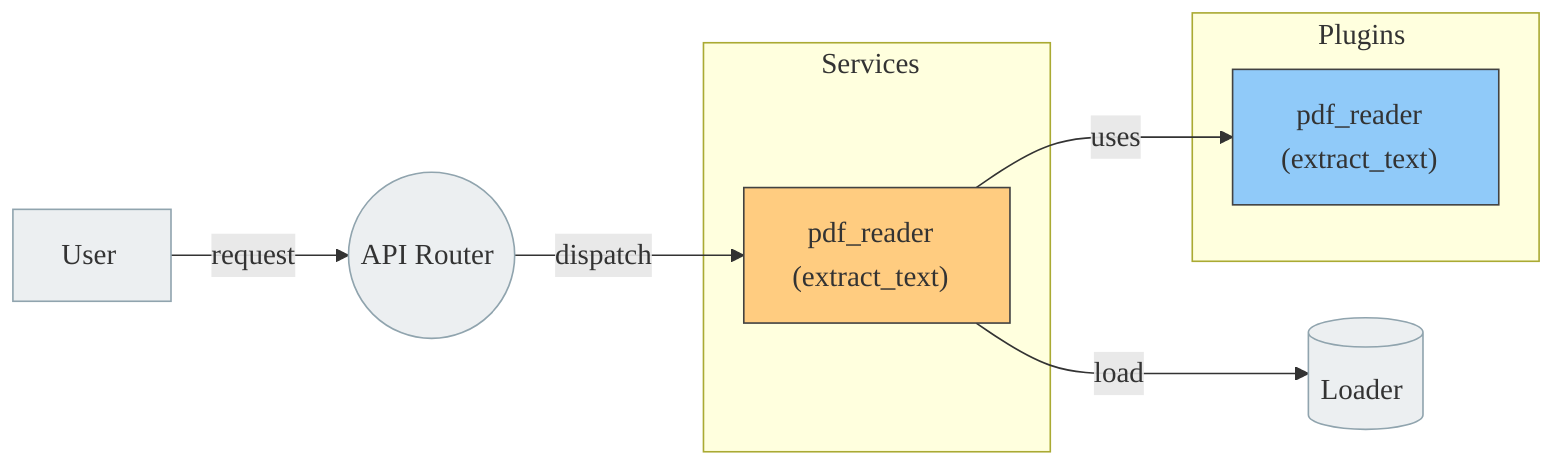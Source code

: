 %%{init: {'themeVariables': { 'fontFamily': 'Segoe UI, Arial, sans-serif', 'fontSize': '18px' } } }%%
flowchart LR
classDef PL fill:#90CAF9,stroke:#424242,stroke-width:1px
classDef SV fill:#FFCC80,stroke:#424242,stroke-width:1px
classDef DEC fill:#ECEFF1,stroke:#90A4AE,stroke-width:1px
U[User]
R((API Router))
L[(Loader)]
class U,R,L DEC
subgraph Plugins
P_pdf_reader["pdf_reader\n(extract_text)"]:::PL
end
subgraph Services
S_pdf_reader["pdf_reader\n(extract_text)"]:::SV
end
U -- request --> R
R -- dispatch --> S_pdf_reader
S_pdf_reader -- load --> L
S_pdf_reader -- uses --> P_pdf_reader